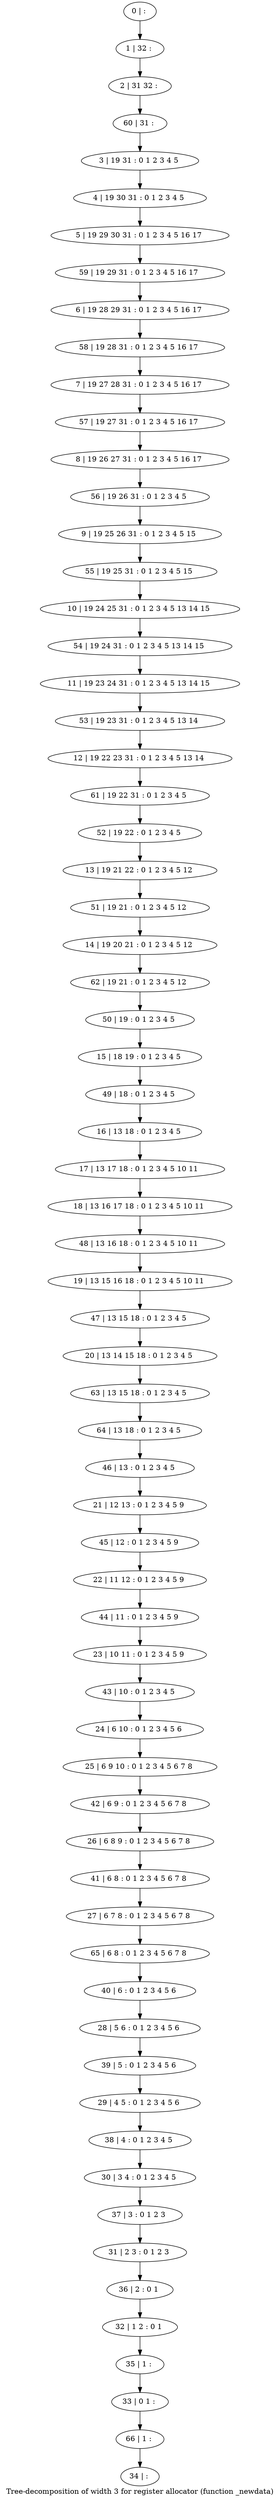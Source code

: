 digraph G {
graph [label="Tree-decomposition of width 3 for register allocator (function _newdata)"]
0[label="0 | : "];
1[label="1 | 32 : "];
2[label="2 | 31 32 : "];
3[label="3 | 19 31 : 0 1 2 3 4 5 "];
4[label="4 | 19 30 31 : 0 1 2 3 4 5 "];
5[label="5 | 19 29 30 31 : 0 1 2 3 4 5 16 17 "];
6[label="6 | 19 28 29 31 : 0 1 2 3 4 5 16 17 "];
7[label="7 | 19 27 28 31 : 0 1 2 3 4 5 16 17 "];
8[label="8 | 19 26 27 31 : 0 1 2 3 4 5 16 17 "];
9[label="9 | 19 25 26 31 : 0 1 2 3 4 5 15 "];
10[label="10 | 19 24 25 31 : 0 1 2 3 4 5 13 14 15 "];
11[label="11 | 19 23 24 31 : 0 1 2 3 4 5 13 14 15 "];
12[label="12 | 19 22 23 31 : 0 1 2 3 4 5 13 14 "];
13[label="13 | 19 21 22 : 0 1 2 3 4 5 12 "];
14[label="14 | 19 20 21 : 0 1 2 3 4 5 12 "];
15[label="15 | 18 19 : 0 1 2 3 4 5 "];
16[label="16 | 13 18 : 0 1 2 3 4 5 "];
17[label="17 | 13 17 18 : 0 1 2 3 4 5 10 11 "];
18[label="18 | 13 16 17 18 : 0 1 2 3 4 5 10 11 "];
19[label="19 | 13 15 16 18 : 0 1 2 3 4 5 10 11 "];
20[label="20 | 13 14 15 18 : 0 1 2 3 4 5 "];
21[label="21 | 12 13 : 0 1 2 3 4 5 9 "];
22[label="22 | 11 12 : 0 1 2 3 4 5 9 "];
23[label="23 | 10 11 : 0 1 2 3 4 5 9 "];
24[label="24 | 6 10 : 0 1 2 3 4 5 6 "];
25[label="25 | 6 9 10 : 0 1 2 3 4 5 6 7 8 "];
26[label="26 | 6 8 9 : 0 1 2 3 4 5 6 7 8 "];
27[label="27 | 6 7 8 : 0 1 2 3 4 5 6 7 8 "];
28[label="28 | 5 6 : 0 1 2 3 4 5 6 "];
29[label="29 | 4 5 : 0 1 2 3 4 5 6 "];
30[label="30 | 3 4 : 0 1 2 3 4 5 "];
31[label="31 | 2 3 : 0 1 2 3 "];
32[label="32 | 1 2 : 0 1 "];
33[label="33 | 0 1 : "];
34[label="34 | : "];
35[label="35 | 1 : "];
36[label="36 | 2 : 0 1 "];
37[label="37 | 3 : 0 1 2 3 "];
38[label="38 | 4 : 0 1 2 3 4 5 "];
39[label="39 | 5 : 0 1 2 3 4 5 6 "];
40[label="40 | 6 : 0 1 2 3 4 5 6 "];
41[label="41 | 6 8 : 0 1 2 3 4 5 6 7 8 "];
42[label="42 | 6 9 : 0 1 2 3 4 5 6 7 8 "];
43[label="43 | 10 : 0 1 2 3 4 5 "];
44[label="44 | 11 : 0 1 2 3 4 5 9 "];
45[label="45 | 12 : 0 1 2 3 4 5 9 "];
46[label="46 | 13 : 0 1 2 3 4 5 "];
47[label="47 | 13 15 18 : 0 1 2 3 4 5 "];
48[label="48 | 13 16 18 : 0 1 2 3 4 5 10 11 "];
49[label="49 | 18 : 0 1 2 3 4 5 "];
50[label="50 | 19 : 0 1 2 3 4 5 "];
51[label="51 | 19 21 : 0 1 2 3 4 5 12 "];
52[label="52 | 19 22 : 0 1 2 3 4 5 "];
53[label="53 | 19 23 31 : 0 1 2 3 4 5 13 14 "];
54[label="54 | 19 24 31 : 0 1 2 3 4 5 13 14 15 "];
55[label="55 | 19 25 31 : 0 1 2 3 4 5 15 "];
56[label="56 | 19 26 31 : 0 1 2 3 4 5 "];
57[label="57 | 19 27 31 : 0 1 2 3 4 5 16 17 "];
58[label="58 | 19 28 31 : 0 1 2 3 4 5 16 17 "];
59[label="59 | 19 29 31 : 0 1 2 3 4 5 16 17 "];
60[label="60 | 31 : "];
61[label="61 | 19 22 31 : 0 1 2 3 4 5 "];
62[label="62 | 19 21 : 0 1 2 3 4 5 12 "];
63[label="63 | 13 15 18 : 0 1 2 3 4 5 "];
64[label="64 | 13 18 : 0 1 2 3 4 5 "];
65[label="65 | 6 8 : 0 1 2 3 4 5 6 7 8 "];
66[label="66 | 1 : "];
0->1 ;
1->2 ;
3->4 ;
4->5 ;
16->17 ;
17->18 ;
24->25 ;
35->33 ;
32->35 ;
36->32 ;
31->36 ;
37->31 ;
30->37 ;
38->30 ;
29->38 ;
39->29 ;
28->39 ;
40->28 ;
41->27 ;
26->41 ;
42->26 ;
25->42 ;
43->24 ;
23->43 ;
44->23 ;
22->44 ;
45->22 ;
21->45 ;
46->21 ;
47->20 ;
19->47 ;
48->19 ;
18->48 ;
49->16 ;
15->49 ;
50->15 ;
51->14 ;
13->51 ;
52->13 ;
53->12 ;
11->53 ;
54->11 ;
10->54 ;
55->10 ;
9->55 ;
56->9 ;
8->56 ;
57->8 ;
7->57 ;
58->7 ;
6->58 ;
59->6 ;
5->59 ;
60->3 ;
2->60 ;
61->52 ;
12->61 ;
62->50 ;
14->62 ;
20->63 ;
64->46 ;
63->64 ;
65->40 ;
27->65 ;
66->34 ;
33->66 ;
}
